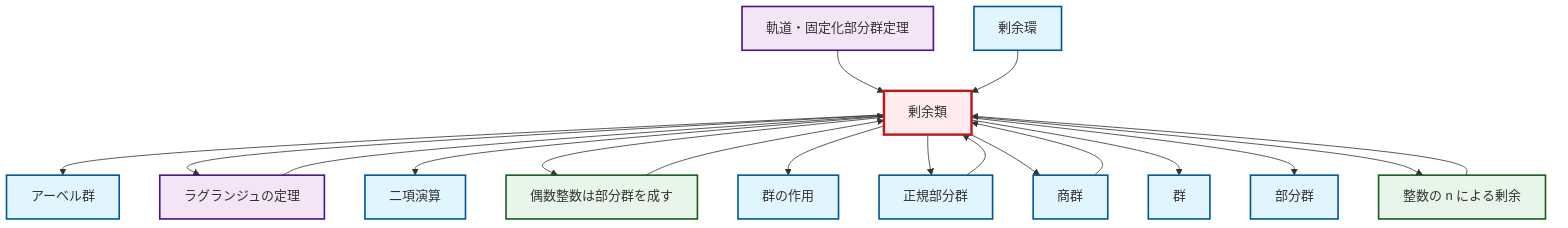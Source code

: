 graph TD
    classDef definition fill:#e1f5fe,stroke:#01579b,stroke-width:2px
    classDef theorem fill:#f3e5f5,stroke:#4a148c,stroke-width:2px
    classDef axiom fill:#fff3e0,stroke:#e65100,stroke-width:2px
    classDef example fill:#e8f5e9,stroke:#1b5e20,stroke-width:2px
    classDef current fill:#ffebee,stroke:#b71c1c,stroke-width:3px
    def-quotient-ring["剰余環"]:::definition
    def-group-action["群の作用"]:::definition
    def-coset["剰余類"]:::definition
    def-subgroup["部分群"]:::definition
    ex-quotient-integers-mod-n["整数の n による剰余"]:::example
    thm-lagrange["ラグランジュの定理"]:::theorem
    def-abelian-group["アーベル群"]:::definition
    def-quotient-group["商群"]:::definition
    def-group["群"]:::definition
    def-binary-operation["二項演算"]:::definition
    ex-even-integers-subgroup["偶数整数は部分群を成す"]:::example
    thm-orbit-stabilizer["軌道・固定化部分群定理"]:::theorem
    def-normal-subgroup["正規部分群"]:::definition
    def-coset --> def-abelian-group
    def-coset --> thm-lagrange
    def-coset --> def-binary-operation
    thm-orbit-stabilizer --> def-coset
    def-quotient-ring --> def-coset
    def-coset --> ex-even-integers-subgroup
    ex-even-integers-subgroup --> def-coset
    def-normal-subgroup --> def-coset
    def-coset --> def-group-action
    def-coset --> def-normal-subgroup
    def-coset --> def-quotient-group
    def-quotient-group --> def-coset
    def-coset --> def-group
    def-coset --> def-subgroup
    def-coset --> ex-quotient-integers-mod-n
    ex-quotient-integers-mod-n --> def-coset
    thm-lagrange --> def-coset
    class def-coset current